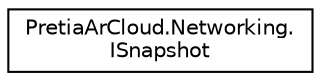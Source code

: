 digraph "Graphical Class Hierarchy"
{
 // LATEX_PDF_SIZE
  edge [fontname="Helvetica",fontsize="10",labelfontname="Helvetica",labelfontsize="10"];
  node [fontname="Helvetica",fontsize="10",shape=record];
  rankdir="LR";
  Node0 [label="PretiaArCloud.Networking.\lISnapshot",height=0.2,width=0.4,color="black", fillcolor="white", style="filled",URL="$interfacePretiaArCloud_1_1Networking_1_1ISnapshot.html",tooltip=" "];
}
